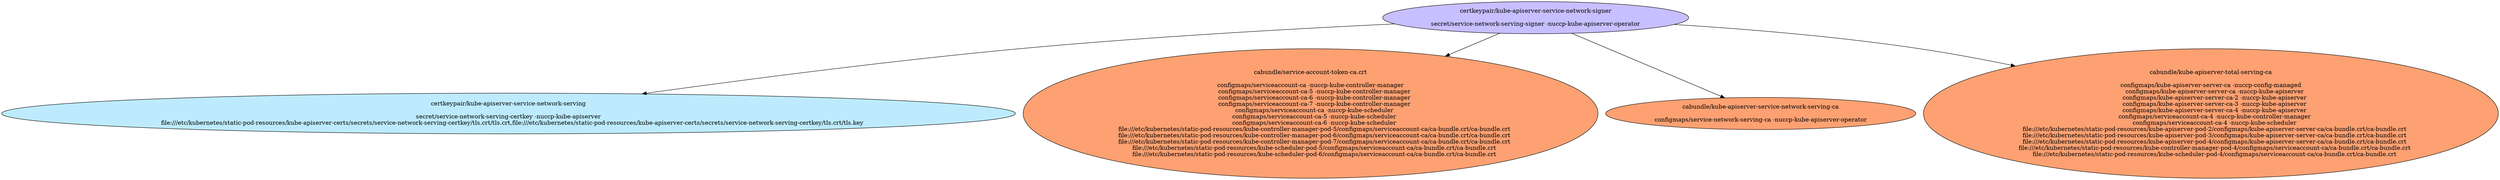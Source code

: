 digraph "Local Certificate" {
  // Node definitions.
  0 [
    label="certkeypair/kube-apiserver-service-network-serving\n\nsecret/service-network-serving-certkey -nuccp-kube-apiserver\n    file:///etc/kubernetes/static-pod-resources/kube-apiserver-certs/secrets/service-network-serving-certkey/tls.crt/tls.crt,file:///etc/kubernetes/static-pod-resources/kube-apiserver-certs/secrets/service-network-serving-certkey/tls.crt/tls.key\n"
    style=filled
    fillcolor="#bdebfd"
  ];
  1 [
    label="certkeypair/kube-apiserver-service-network-signer\n\nsecret/service-network-serving-signer -nuccp-kube-apiserver-operator\n"
    style=filled
    fillcolor="#c7bfff"
  ];
  11 [
    label="cabundle/service-account-token-ca.crt\n\nconfigmaps/serviceaccount-ca -nuccp-kube-controller-manager\n    configmaps/serviceaccount-ca-5 -nuccp-kube-controller-manager\n    configmaps/serviceaccount-ca-6 -nuccp-kube-controller-manager\n    configmaps/serviceaccount-ca-7 -nuccp-kube-controller-manager\n    configmaps/serviceaccount-ca -nuccp-kube-scheduler\n    configmaps/serviceaccount-ca-5 -nuccp-kube-scheduler\n    configmaps/serviceaccount-ca-6 -nuccp-kube-scheduler\n    file:///etc/kubernetes/static-pod-resources/kube-controller-manager-pod-5/configmaps/serviceaccount-ca/ca-bundle.crt/ca-bundle.crt\n    file:///etc/kubernetes/static-pod-resources/kube-controller-manager-pod-6/configmaps/serviceaccount-ca/ca-bundle.crt/ca-bundle.crt\n    file:///etc/kubernetes/static-pod-resources/kube-controller-manager-pod-7/configmaps/serviceaccount-ca/ca-bundle.crt/ca-bundle.crt\n    file:///etc/kubernetes/static-pod-resources/kube-scheduler-pod-5/configmaps/serviceaccount-ca/ca-bundle.crt/ca-bundle.crt\n    file:///etc/kubernetes/static-pod-resources/kube-scheduler-pod-6/configmaps/serviceaccount-ca/ca-bundle.crt/ca-bundle.crt\n"
    style=filled
    fillcolor="#fda172"
  ];
  16 [
    label="cabundle/kube-apiserver-service-network-serving-ca\n\nconfigmaps/service-network-serving-ca -nuccp-kube-apiserver-operator\n"
    style=filled
    fillcolor="#fda172"
  ];
  17 [
    label="cabundle/kube-apiserver-total-serving-ca\n\nconfigmaps/kube-apiserver-server-ca -nuccp-config-managed\n    configmaps/kube-apiserver-server-ca -nuccp-kube-apiserver\n    configmaps/kube-apiserver-server-ca-2 -nuccp-kube-apiserver\n    configmaps/kube-apiserver-server-ca-3 -nuccp-kube-apiserver\n    configmaps/kube-apiserver-server-ca-4 -nuccp-kube-apiserver\n    configmaps/serviceaccount-ca-4 -nuccp-kube-controller-manager\n    configmaps/serviceaccount-ca-4 -nuccp-kube-scheduler\n    file:///etc/kubernetes/static-pod-resources/kube-apiserver-pod-2/configmaps/kube-apiserver-server-ca/ca-bundle.crt/ca-bundle.crt\n    file:///etc/kubernetes/static-pod-resources/kube-apiserver-pod-3/configmaps/kube-apiserver-server-ca/ca-bundle.crt/ca-bundle.crt\n    file:///etc/kubernetes/static-pod-resources/kube-apiserver-pod-4/configmaps/kube-apiserver-server-ca/ca-bundle.crt/ca-bundle.crt\n    file:///etc/kubernetes/static-pod-resources/kube-controller-manager-pod-4/configmaps/serviceaccount-ca/ca-bundle.crt/ca-bundle.crt\n    file:///etc/kubernetes/static-pod-resources/kube-scheduler-pod-4/configmaps/serviceaccount-ca/ca-bundle.crt/ca-bundle.crt\n"
    style=filled
    fillcolor="#fda172"
  ];

  // Edge definitions.
  1 -> 0;
  1 -> 11;
  1 -> 16;
  1 -> 17;
}